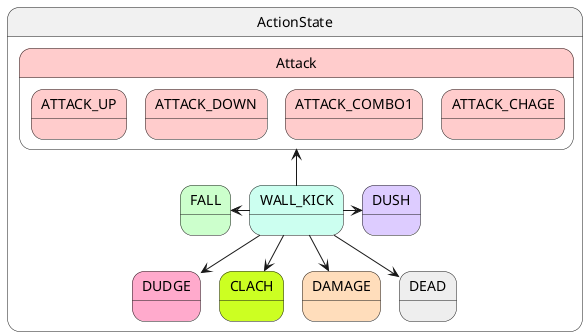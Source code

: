 @startuml 壁けり_主人公状態遷移
state ActionState {
    state WALL_KICK #CCFFF0
    state DUSH #DDCCFF
    state DUDGE #FFAACC
    state FALL #CCFFCC
    state CLACH #CCFF22
    state Attack #FFCCCC {
        state ATTACK_UP #FFCCCC
        state ATTACK_DOWN #FFCCCC
        state ATTACK_COMBO1 #FFCCCC
        state ATTACK_CHAGE #FFCCCC
    }

    state DAMAGE #FFDDBB
    state DEAD #EEEEEE
}

WALL_KICK -up-> Attack
WALL_KICK -left-> FALL
WALL_KICK -right-> DUSH
WALL_KICK --> DAMAGE
WALL_KICK --> DEAD
WALL_KICK --> DUDGE
WALL_KICK --> CLACH

@enduml